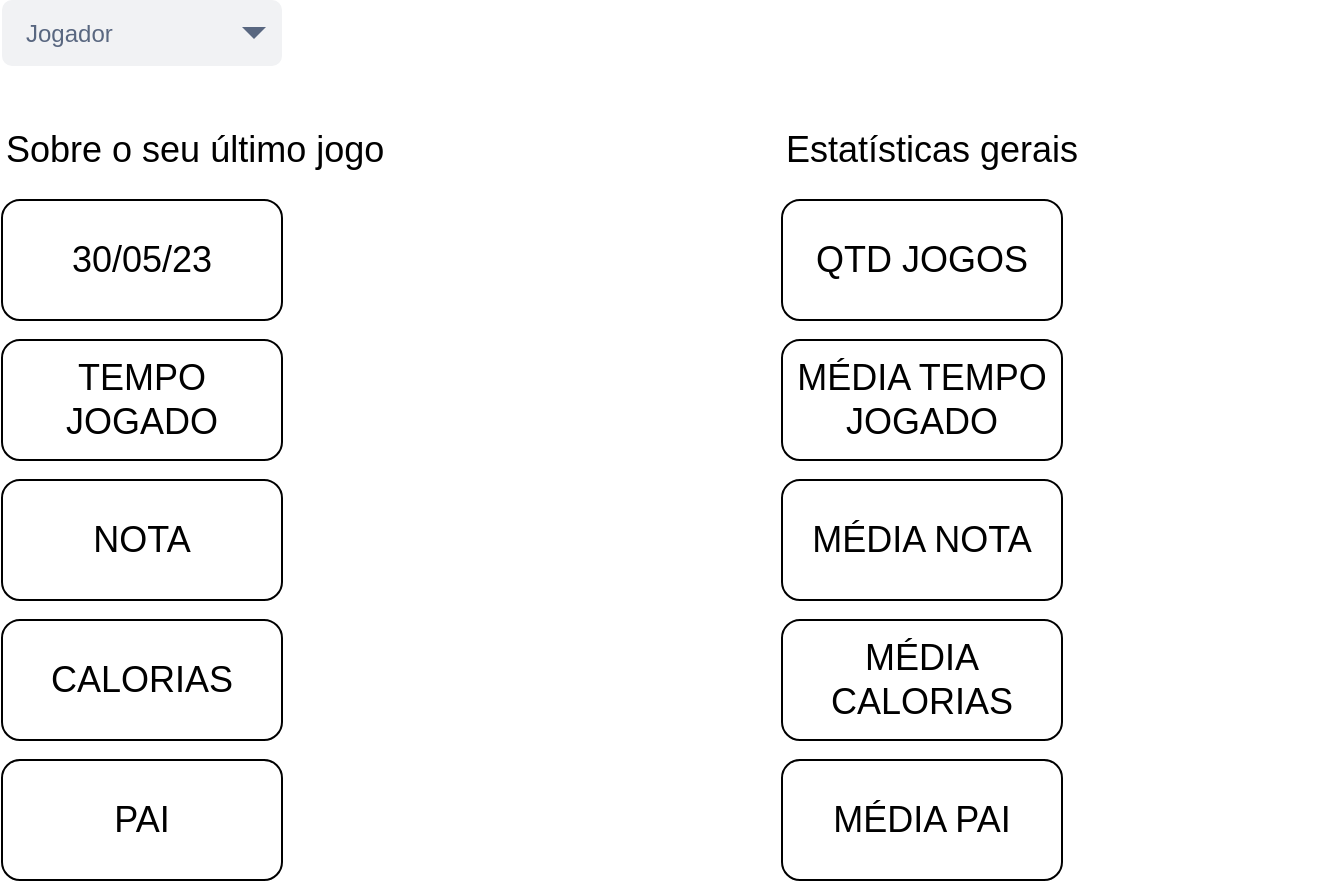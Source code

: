 <mxfile>
    <diagram id="kILlSqgre9MXZomynJKV" name="Page-1">
        <mxGraphModel dx="968" dy="668" grid="1" gridSize="10" guides="1" tooltips="1" connect="1" arrows="1" fold="1" page="1" pageScale="1" pageWidth="850" pageHeight="1100" math="0" shadow="0">
            <root>
                <mxCell id="0"/>
                <mxCell id="1" parent="0"/>
                <mxCell id="2" value="&lt;font style=&quot;font-size: 18px;&quot;&gt;30/05/23&lt;/font&gt;" style="rounded=1;whiteSpace=wrap;html=1;" vertex="1" parent="1">
                    <mxGeometry x="35" y="130" width="140" height="60" as="geometry"/>
                </mxCell>
                <mxCell id="3" value="&lt;font style=&quot;font-size: 18px;&quot;&gt;TEMPO JOGADO&lt;/font&gt;" style="rounded=1;whiteSpace=wrap;html=1;" vertex="1" parent="1">
                    <mxGeometry x="35" y="200" width="140" height="60" as="geometry"/>
                </mxCell>
                <mxCell id="4" value="&lt;span style=&quot;font-size: 18px;&quot;&gt;NOTA&lt;/span&gt;" style="rounded=1;whiteSpace=wrap;html=1;" vertex="1" parent="1">
                    <mxGeometry x="35" y="270" width="140" height="60" as="geometry"/>
                </mxCell>
                <mxCell id="5" value="&lt;span style=&quot;font-size: 18px;&quot;&gt;CALORIAS&lt;/span&gt;" style="rounded=1;whiteSpace=wrap;html=1;" vertex="1" parent="1">
                    <mxGeometry x="35" y="340" width="140" height="60" as="geometry"/>
                </mxCell>
                <mxCell id="6" value="&lt;font style=&quot;font-size: 18px;&quot;&gt;PAI&lt;/font&gt;" style="rounded=1;whiteSpace=wrap;html=1;" vertex="1" parent="1">
                    <mxGeometry x="35" y="410" width="140" height="60" as="geometry"/>
                </mxCell>
                <mxCell id="7" value="Sobre o seu último jogo" style="text;html=1;strokeColor=none;fillColor=none;align=left;verticalAlign=middle;whiteSpace=wrap;rounded=0;fontSize=18;" vertex="1" parent="1">
                    <mxGeometry x="35" y="90" width="270" height="30" as="geometry"/>
                </mxCell>
                <mxCell id="8" value="Jogador" style="rounded=1;fillColor=#F1F2F4;strokeColor=none;html=1;fontColor=#596780;align=left;fontSize=12;spacingLeft=10;sketch=0;" vertex="1" parent="1">
                    <mxGeometry x="35" y="30" width="140" height="33" as="geometry"/>
                </mxCell>
                <mxCell id="9" value="" style="shape=triangle;direction=south;fillColor=#596780;strokeColor=none;html=1;sketch=0;fontSize=18;" vertex="1" parent="8">
                    <mxGeometry x="1" y="0.5" width="12" height="6" relative="1" as="geometry">
                        <mxPoint x="-20" y="-3" as="offset"/>
                    </mxGeometry>
                </mxCell>
                <mxCell id="10" value="&lt;font style=&quot;font-size: 18px;&quot;&gt;QTD JOGOS&lt;/font&gt;" style="rounded=1;whiteSpace=wrap;html=1;" vertex="1" parent="1">
                    <mxGeometry x="425" y="130" width="140" height="60" as="geometry"/>
                </mxCell>
                <mxCell id="11" value="&lt;font style=&quot;font-size: 18px;&quot;&gt;MÉDIA TEMPO JOGADO&lt;/font&gt;" style="rounded=1;whiteSpace=wrap;html=1;" vertex="1" parent="1">
                    <mxGeometry x="425" y="200" width="140" height="60" as="geometry"/>
                </mxCell>
                <mxCell id="12" value="&lt;font style=&quot;font-size: 18px;&quot;&gt;MÉDIA NOTA&lt;/font&gt;" style="rounded=1;whiteSpace=wrap;html=1;" vertex="1" parent="1">
                    <mxGeometry x="425" y="270" width="140" height="60" as="geometry"/>
                </mxCell>
                <mxCell id="13" value="&lt;font style=&quot;font-size: 18px;&quot;&gt;MÉDIA CALORIAS&lt;/font&gt;" style="rounded=1;whiteSpace=wrap;html=1;" vertex="1" parent="1">
                    <mxGeometry x="425" y="340" width="140" height="60" as="geometry"/>
                </mxCell>
                <mxCell id="14" value="&lt;font style=&quot;font-size: 18px;&quot;&gt;MÉDIA PAI&lt;/font&gt;" style="rounded=1;whiteSpace=wrap;html=1;" vertex="1" parent="1">
                    <mxGeometry x="425" y="410" width="140" height="60" as="geometry"/>
                </mxCell>
                <mxCell id="15" value="Estatísticas gerais" style="text;html=1;strokeColor=none;fillColor=none;align=left;verticalAlign=middle;whiteSpace=wrap;rounded=0;fontSize=18;" vertex="1" parent="1">
                    <mxGeometry x="425" y="90" width="270" height="30" as="geometry"/>
                </mxCell>
            </root>
        </mxGraphModel>
    </diagram>
</mxfile>
